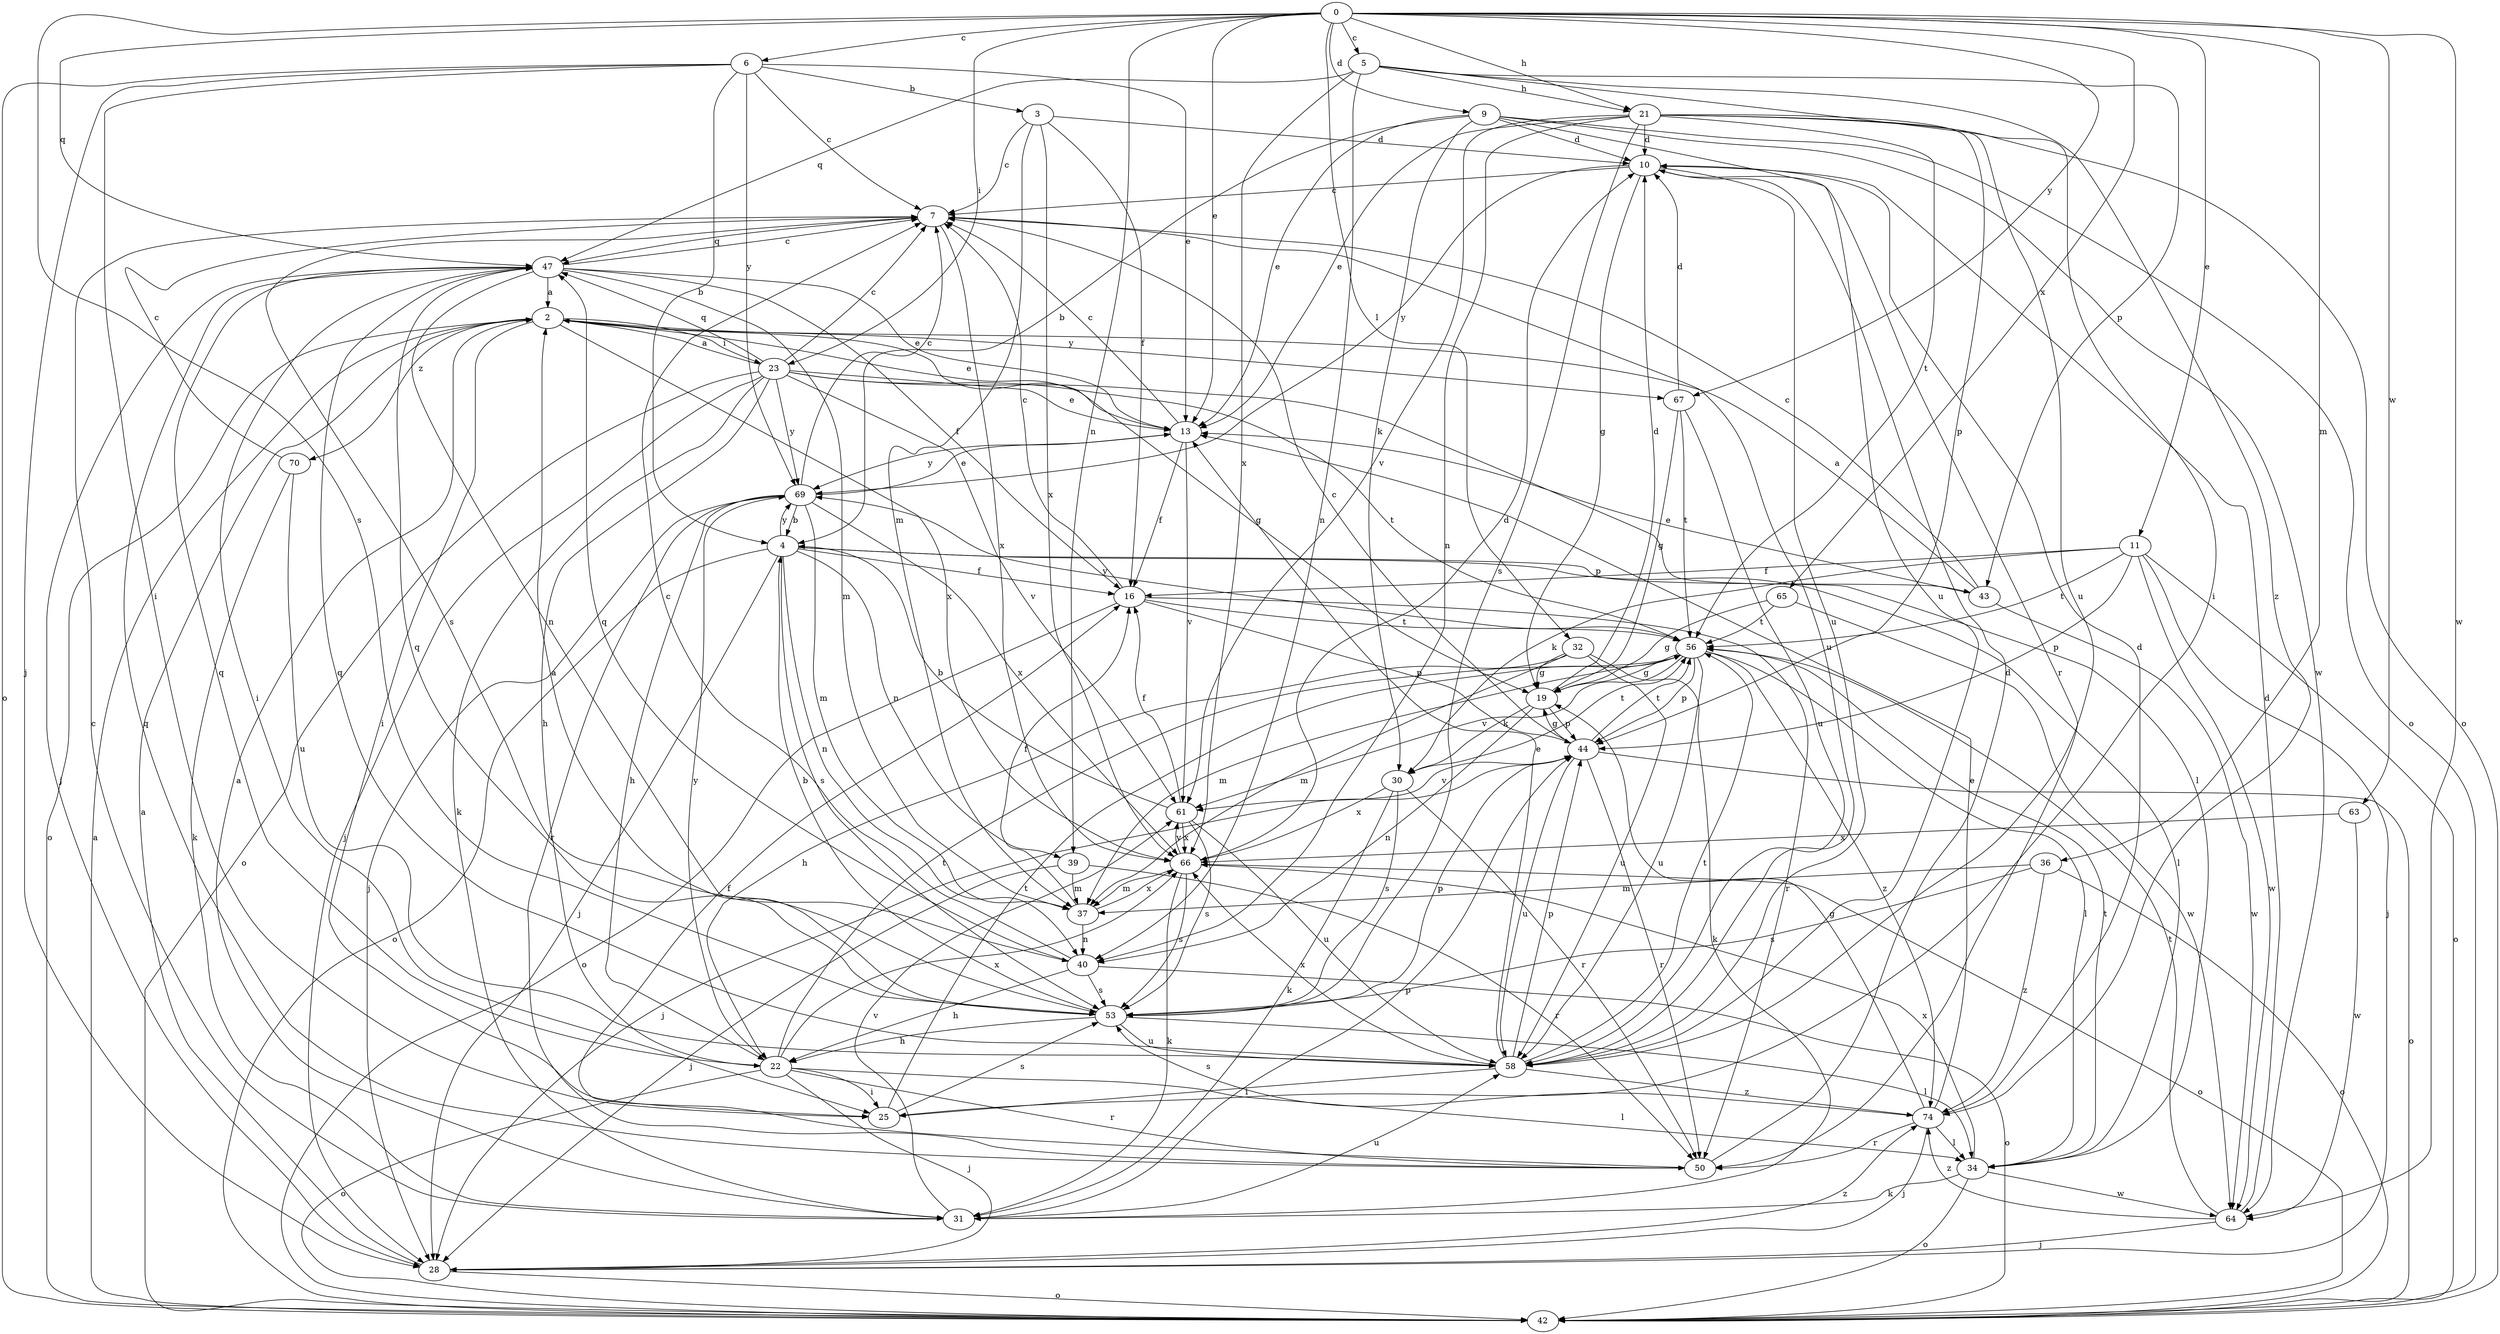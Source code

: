 strict digraph  {
0;
2;
3;
4;
5;
6;
7;
9;
10;
11;
13;
16;
19;
21;
22;
23;
25;
28;
30;
31;
32;
34;
36;
37;
39;
40;
42;
43;
44;
47;
50;
53;
56;
58;
61;
63;
64;
65;
66;
67;
69;
70;
74;
0 -> 5  [label=c];
0 -> 6  [label=c];
0 -> 9  [label=d];
0 -> 11  [label=e];
0 -> 13  [label=e];
0 -> 21  [label=h];
0 -> 23  [label=i];
0 -> 32  [label=l];
0 -> 36  [label=m];
0 -> 39  [label=n];
0 -> 47  [label=q];
0 -> 53  [label=s];
0 -> 63  [label=w];
0 -> 64  [label=w];
0 -> 65  [label=x];
0 -> 67  [label=y];
2 -> 13  [label=e];
2 -> 19  [label=g];
2 -> 23  [label=i];
2 -> 25  [label=i];
2 -> 42  [label=o];
2 -> 66  [label=x];
2 -> 67  [label=y];
2 -> 70  [label=z];
3 -> 7  [label=c];
3 -> 10  [label=d];
3 -> 16  [label=f];
3 -> 37  [label=m];
3 -> 66  [label=x];
4 -> 16  [label=f];
4 -> 28  [label=j];
4 -> 34  [label=l];
4 -> 39  [label=n];
4 -> 40  [label=n];
4 -> 42  [label=o];
4 -> 43  [label=p];
4 -> 53  [label=s];
4 -> 69  [label=y];
5 -> 21  [label=h];
5 -> 25  [label=i];
5 -> 40  [label=n];
5 -> 43  [label=p];
5 -> 47  [label=q];
5 -> 66  [label=x];
5 -> 74  [label=z];
6 -> 3  [label=b];
6 -> 4  [label=b];
6 -> 7  [label=c];
6 -> 13  [label=e];
6 -> 25  [label=i];
6 -> 28  [label=j];
6 -> 42  [label=o];
6 -> 69  [label=y];
7 -> 47  [label=q];
7 -> 53  [label=s];
7 -> 58  [label=u];
7 -> 66  [label=x];
9 -> 4  [label=b];
9 -> 10  [label=d];
9 -> 13  [label=e];
9 -> 30  [label=k];
9 -> 42  [label=o];
9 -> 58  [label=u];
9 -> 64  [label=w];
10 -> 7  [label=c];
10 -> 19  [label=g];
10 -> 50  [label=r];
10 -> 58  [label=u];
10 -> 69  [label=y];
11 -> 16  [label=f];
11 -> 28  [label=j];
11 -> 30  [label=k];
11 -> 42  [label=o];
11 -> 44  [label=p];
11 -> 56  [label=t];
11 -> 64  [label=w];
13 -> 7  [label=c];
13 -> 16  [label=f];
13 -> 61  [label=v];
13 -> 69  [label=y];
16 -> 7  [label=c];
16 -> 42  [label=o];
16 -> 44  [label=p];
16 -> 50  [label=r];
16 -> 56  [label=t];
19 -> 10  [label=d];
19 -> 30  [label=k];
19 -> 40  [label=n];
19 -> 44  [label=p];
21 -> 10  [label=d];
21 -> 13  [label=e];
21 -> 40  [label=n];
21 -> 42  [label=o];
21 -> 44  [label=p];
21 -> 53  [label=s];
21 -> 56  [label=t];
21 -> 58  [label=u];
21 -> 61  [label=v];
22 -> 25  [label=i];
22 -> 28  [label=j];
22 -> 34  [label=l];
22 -> 42  [label=o];
22 -> 47  [label=q];
22 -> 50  [label=r];
22 -> 56  [label=t];
22 -> 66  [label=x];
22 -> 69  [label=y];
23 -> 2  [label=a];
23 -> 7  [label=c];
23 -> 13  [label=e];
23 -> 22  [label=h];
23 -> 28  [label=j];
23 -> 31  [label=k];
23 -> 34  [label=l];
23 -> 42  [label=o];
23 -> 47  [label=q];
23 -> 56  [label=t];
23 -> 61  [label=v];
23 -> 69  [label=y];
25 -> 53  [label=s];
25 -> 56  [label=t];
28 -> 2  [label=a];
28 -> 42  [label=o];
28 -> 74  [label=z];
30 -> 31  [label=k];
30 -> 50  [label=r];
30 -> 53  [label=s];
30 -> 56  [label=t];
30 -> 66  [label=x];
31 -> 2  [label=a];
31 -> 7  [label=c];
31 -> 44  [label=p];
31 -> 58  [label=u];
31 -> 61  [label=v];
32 -> 19  [label=g];
32 -> 22  [label=h];
32 -> 31  [label=k];
32 -> 37  [label=m];
32 -> 58  [label=u];
34 -> 31  [label=k];
34 -> 42  [label=o];
34 -> 56  [label=t];
34 -> 64  [label=w];
34 -> 66  [label=x];
36 -> 37  [label=m];
36 -> 42  [label=o];
36 -> 53  [label=s];
36 -> 74  [label=z];
37 -> 16  [label=f];
37 -> 40  [label=n];
37 -> 66  [label=x];
39 -> 28  [label=j];
39 -> 37  [label=m];
39 -> 50  [label=r];
40 -> 7  [label=c];
40 -> 22  [label=h];
40 -> 42  [label=o];
40 -> 47  [label=q];
40 -> 53  [label=s];
42 -> 2  [label=a];
43 -> 2  [label=a];
43 -> 7  [label=c];
43 -> 13  [label=e];
43 -> 64  [label=w];
44 -> 7  [label=c];
44 -> 19  [label=g];
44 -> 28  [label=j];
44 -> 42  [label=o];
44 -> 50  [label=r];
44 -> 56  [label=t];
44 -> 58  [label=u];
44 -> 61  [label=v];
47 -> 2  [label=a];
47 -> 7  [label=c];
47 -> 13  [label=e];
47 -> 16  [label=f];
47 -> 25  [label=i];
47 -> 28  [label=j];
47 -> 37  [label=m];
47 -> 40  [label=n];
50 -> 10  [label=d];
50 -> 16  [label=f];
50 -> 47  [label=q];
53 -> 2  [label=a];
53 -> 4  [label=b];
53 -> 22  [label=h];
53 -> 34  [label=l];
53 -> 44  [label=p];
53 -> 47  [label=q];
53 -> 58  [label=u];
56 -> 19  [label=g];
56 -> 34  [label=l];
56 -> 37  [label=m];
56 -> 44  [label=p];
56 -> 58  [label=u];
56 -> 61  [label=v];
56 -> 69  [label=y];
56 -> 74  [label=z];
58 -> 13  [label=e];
58 -> 25  [label=i];
58 -> 44  [label=p];
58 -> 47  [label=q];
58 -> 56  [label=t];
58 -> 66  [label=x];
58 -> 74  [label=z];
61 -> 4  [label=b];
61 -> 16  [label=f];
61 -> 53  [label=s];
61 -> 58  [label=u];
61 -> 66  [label=x];
63 -> 64  [label=w];
63 -> 66  [label=x];
64 -> 10  [label=d];
64 -> 28  [label=j];
64 -> 56  [label=t];
64 -> 74  [label=z];
65 -> 19  [label=g];
65 -> 56  [label=t];
65 -> 64  [label=w];
66 -> 10  [label=d];
66 -> 31  [label=k];
66 -> 37  [label=m];
66 -> 42  [label=o];
66 -> 53  [label=s];
66 -> 61  [label=v];
67 -> 10  [label=d];
67 -> 19  [label=g];
67 -> 56  [label=t];
67 -> 58  [label=u];
69 -> 4  [label=b];
69 -> 7  [label=c];
69 -> 13  [label=e];
69 -> 22  [label=h];
69 -> 28  [label=j];
69 -> 37  [label=m];
69 -> 50  [label=r];
69 -> 66  [label=x];
70 -> 7  [label=c];
70 -> 31  [label=k];
70 -> 58  [label=u];
74 -> 10  [label=d];
74 -> 13  [label=e];
74 -> 19  [label=g];
74 -> 28  [label=j];
74 -> 34  [label=l];
74 -> 50  [label=r];
74 -> 53  [label=s];
}
